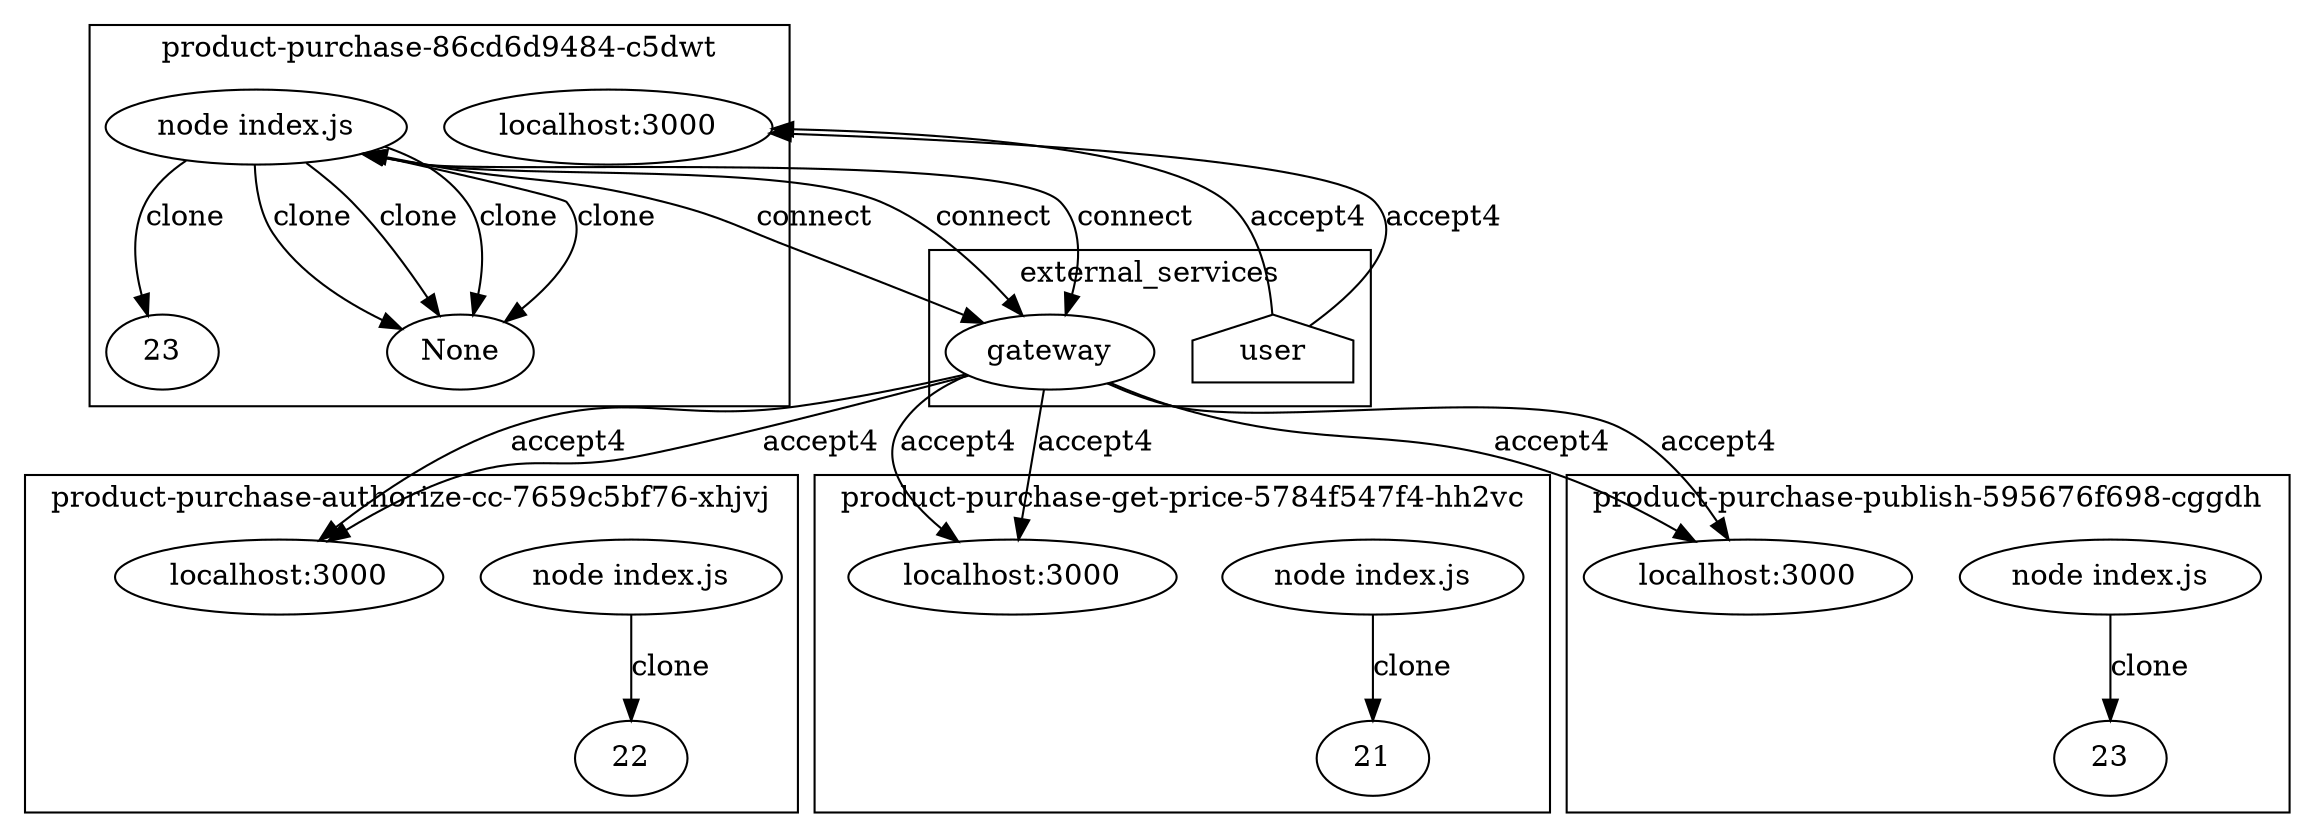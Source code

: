 digraph G {
	subgraph "cluster_ product-purchase-authorize-cc-7659c5bf76-xhjvj " {
		label=" product-purchase-authorize-cc-7659c5bf76-xhjvj "
		53244 [label="node index.js"]
		53244 -> 53380 [label=clone]
		"product-purchase-authorize-cc_localhost_3000" [label="localhost:3000"]
		"product-purchase-authorize-cc_localhost_3000" [label="localhost:3000"]
		53380 [label=22]
	}
	subgraph "cluster_ product-purchase-86cd6d9484-c5dwt " {
		label=" product-purchase-86cd6d9484-c5dwt "
		53853 [label="node index.js"]
		53853 -> 56792 [label=clone]
		"product-purchase_localhost_3000" [label="localhost:3000"]
		"product-purchase_localhost_3000" [label="localhost:3000"]
		53853 -> None [label=clone]
		53853 -> None [label=clone]
		53853 -> None [label=clone]
		53853 -> None [label=clone]
		56792 [label=23]
	}
	subgraph "cluster_ product-purchase-get-price-5784f547f4-hh2vc " {
		label=" product-purchase-get-price-5784f547f4-hh2vc "
		54557 [label="node index.js"]
		54557 -> 54681 [label=clone]
		"product-purchase-get-price_localhost_3000" [label="localhost:3000"]
		"product-purchase-get-price_localhost_3000" [label="localhost:3000"]
		54681 [label=21]
	}
	subgraph "cluster_ product-purchase-publish-595676f698-cggdh " {
		label=" product-purchase-publish-595676f698-cggdh "
		55460 [label="node index.js"]
		55460 -> 55594 [label=clone]
		"product-purchase-publish_localhost_3000" [label="localhost:3000"]
		"product-purchase-publish_localhost_3000" [label="localhost:3000"]
		55594 [label=23]
	}
	subgraph cluster_services {
		label=external_services
		user [shape=house]
		"10.107.89.58_8080" -> "product-purchase-authorize-cc_localhost_3000" [label=accept4]
		"10.107.89.58_8080" -> "product-purchase-authorize-cc_localhost_3000" [label=accept4]
		user -> "product-purchase_localhost_3000" [label=accept4]
		user -> "product-purchase_localhost_3000" [label=accept4]
		"10.107.89.58_8080" [label=gateway]
		53853 -> "10.107.89.58_8080" [label=connect dir=both]
		"10.107.89.58_8080" [label=gateway]
		53853 -> "10.107.89.58_8080" [label=connect dir=both]
		"10.107.89.58_8080" [label=gateway]
		53853 -> "10.107.89.58_8080" [label=connect dir=both]
		"10.107.89.58_8080" -> "product-purchase-get-price_localhost_3000" [label=accept4]
		"10.107.89.58_8080" -> "product-purchase-get-price_localhost_3000" [label=accept4]
		"10.107.89.58_8080" -> "product-purchase-publish_localhost_3000" [label=accept4]
		"10.107.89.58_8080" -> "product-purchase-publish_localhost_3000" [label=accept4]
	}
}
